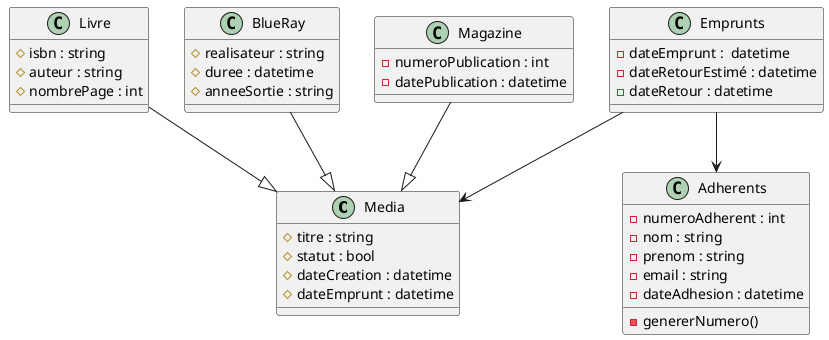 @startuml

class Media {
# titre : string
# statut : bool
# dateCreation : datetime
# dateEmprunt : datetime
}

class Livre {
# isbn : string
# auteur : string
# nombrePage : int
}

class BlueRay {
# realisateur : string
# duree : datetime
# anneeSortie : string
}

class Magazine {
- numeroPublication : int
- datePublication : datetime
}

class Adherents {
- numeroAdherent : int
- nom : string
- prenom : string
- email : string
- dateAdhesion : datetime
- genererNumero()
}

class Emprunts {
- dateEmprunt :  datetime
- dateRetourEstimé : datetime
- dateRetour : datetime
}

Livre --|> Media
BlueRay --|> Media
Magazine --|> Media
Emprunts --> Media
Emprunts --> Adherents



@enduml